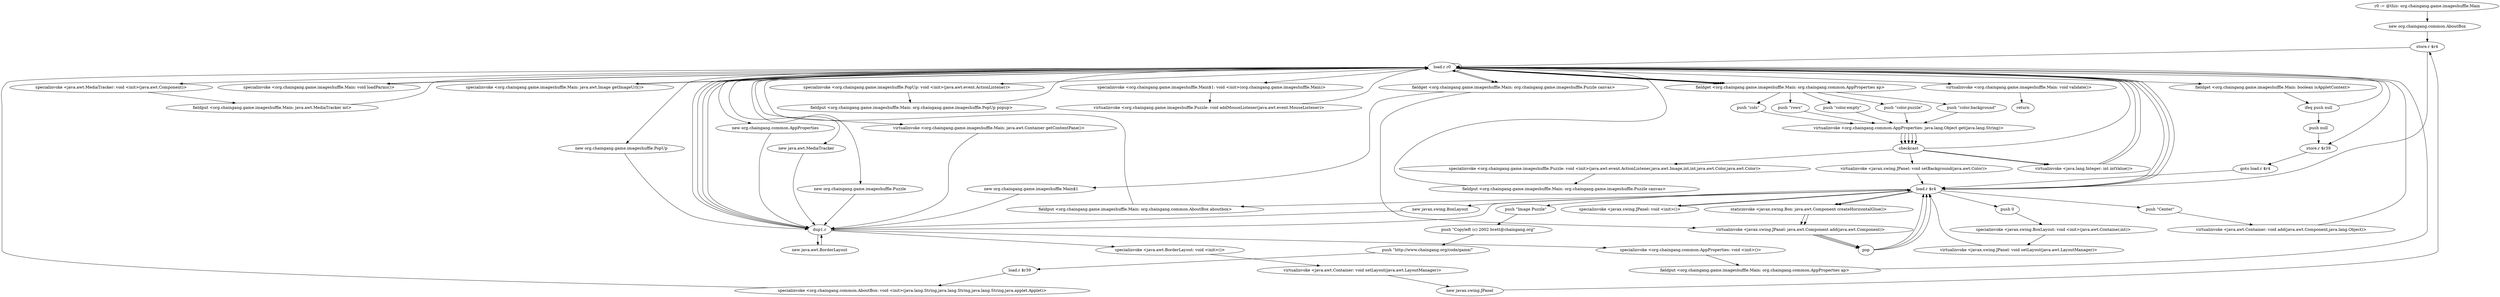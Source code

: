 digraph "" {
    "r0 := @this: org.chaingang.game.imageshuffle.Main"
    "new org.chaingang.common.AboutBox"
    "r0 := @this: org.chaingang.game.imageshuffle.Main"->"new org.chaingang.common.AboutBox";
    "store.r $r4"
    "new org.chaingang.common.AboutBox"->"store.r $r4";
    "load.r r0"
    "store.r $r4"->"load.r r0";
    "fieldget <org.chaingang.game.imageshuffle.Main: boolean isAppletContext>"
    "load.r r0"->"fieldget <org.chaingang.game.imageshuffle.Main: boolean isAppletContext>";
    "ifeq push null"
    "fieldget <org.chaingang.game.imageshuffle.Main: boolean isAppletContext>"->"ifeq push null";
    "ifeq push null"->"load.r r0";
    "store.r $r39"
    "load.r r0"->"store.r $r39";
    "goto load.r $r4"
    "store.r $r39"->"goto load.r $r4";
    "load.r $r4"
    "goto load.r $r4"->"load.r $r4";
    "push \"Image Puzzle\""
    "load.r $r4"->"push \"Image Puzzle\"";
    "push \"Copyleft (c) 2002 brett@chaingang.org\""
    "push \"Image Puzzle\""->"push \"Copyleft (c) 2002 brett@chaingang.org\"";
    "push \"http://www.chaingang.org/code/game/\""
    "push \"Copyleft (c) 2002 brett@chaingang.org\""->"push \"http://www.chaingang.org/code/game/\"";
    "load.r $r39"
    "push \"http://www.chaingang.org/code/game/\""->"load.r $r39";
    "specialinvoke <org.chaingang.common.AboutBox: void <init>(java.lang.String,java.lang.String,java.lang.String,java.applet.Applet)>"
    "load.r $r39"->"specialinvoke <org.chaingang.common.AboutBox: void <init>(java.lang.String,java.lang.String,java.lang.String,java.applet.Applet)>";
    "specialinvoke <org.chaingang.common.AboutBox: void <init>(java.lang.String,java.lang.String,java.lang.String,java.applet.Applet)>"->"load.r r0";
    "load.r r0"->"load.r $r4";
    "fieldput <org.chaingang.game.imageshuffle.Main: org.chaingang.common.AboutBox aboutbox>"
    "load.r $r4"->"fieldput <org.chaingang.game.imageshuffle.Main: org.chaingang.common.AboutBox aboutbox>";
    "fieldput <org.chaingang.game.imageshuffle.Main: org.chaingang.common.AboutBox aboutbox>"->"load.r r0";
    "new org.chaingang.common.AppProperties"
    "load.r r0"->"new org.chaingang.common.AppProperties";
    "dup1.r"
    "new org.chaingang.common.AppProperties"->"dup1.r";
    "specialinvoke <org.chaingang.common.AppProperties: void <init>()>"
    "dup1.r"->"specialinvoke <org.chaingang.common.AppProperties: void <init>()>";
    "fieldput <org.chaingang.game.imageshuffle.Main: org.chaingang.common.AppProperties ap>"
    "specialinvoke <org.chaingang.common.AppProperties: void <init>()>"->"fieldput <org.chaingang.game.imageshuffle.Main: org.chaingang.common.AppProperties ap>";
    "fieldput <org.chaingang.game.imageshuffle.Main: org.chaingang.common.AppProperties ap>"->"load.r r0";
    "new java.awt.MediaTracker"
    "load.r r0"->"new java.awt.MediaTracker";
    "new java.awt.MediaTracker"->"dup1.r";
    "dup1.r"->"load.r r0";
    "specialinvoke <java.awt.MediaTracker: void <init>(java.awt.Component)>"
    "load.r r0"->"specialinvoke <java.awt.MediaTracker: void <init>(java.awt.Component)>";
    "fieldput <org.chaingang.game.imageshuffle.Main: java.awt.MediaTracker mt>"
    "specialinvoke <java.awt.MediaTracker: void <init>(java.awt.Component)>"->"fieldput <org.chaingang.game.imageshuffle.Main: java.awt.MediaTracker mt>";
    "fieldput <org.chaingang.game.imageshuffle.Main: java.awt.MediaTracker mt>"->"load.r r0";
    "specialinvoke <org.chaingang.game.imageshuffle.Main: void loadParms()>"
    "load.r r0"->"specialinvoke <org.chaingang.game.imageshuffle.Main: void loadParms()>";
    "specialinvoke <org.chaingang.game.imageshuffle.Main: void loadParms()>"->"load.r r0";
    "new org.chaingang.game.imageshuffle.Puzzle"
    "load.r r0"->"new org.chaingang.game.imageshuffle.Puzzle";
    "new org.chaingang.game.imageshuffle.Puzzle"->"dup1.r";
    "dup1.r"->"load.r r0";
    "load.r r0"->"load.r r0";
    "specialinvoke <org.chaingang.game.imageshuffle.Main: java.awt.Image getImageUrl()>"
    "load.r r0"->"specialinvoke <org.chaingang.game.imageshuffle.Main: java.awt.Image getImageUrl()>";
    "specialinvoke <org.chaingang.game.imageshuffle.Main: java.awt.Image getImageUrl()>"->"load.r r0";
    "fieldget <org.chaingang.game.imageshuffle.Main: org.chaingang.common.AppProperties ap>"
    "load.r r0"->"fieldget <org.chaingang.game.imageshuffle.Main: org.chaingang.common.AppProperties ap>";
    "push \"cols\""
    "fieldget <org.chaingang.game.imageshuffle.Main: org.chaingang.common.AppProperties ap>"->"push \"cols\"";
    "virtualinvoke <org.chaingang.common.AppProperties: java.lang.Object get(java.lang.String)>"
    "push \"cols\""->"virtualinvoke <org.chaingang.common.AppProperties: java.lang.Object get(java.lang.String)>";
    "checkcast"
    "virtualinvoke <org.chaingang.common.AppProperties: java.lang.Object get(java.lang.String)>"->"checkcast";
    "virtualinvoke <java.lang.Integer: int intValue()>"
    "checkcast"->"virtualinvoke <java.lang.Integer: int intValue()>";
    "virtualinvoke <java.lang.Integer: int intValue()>"->"load.r r0";
    "load.r r0"->"fieldget <org.chaingang.game.imageshuffle.Main: org.chaingang.common.AppProperties ap>";
    "push \"rows\""
    "fieldget <org.chaingang.game.imageshuffle.Main: org.chaingang.common.AppProperties ap>"->"push \"rows\"";
    "push \"rows\""->"virtualinvoke <org.chaingang.common.AppProperties: java.lang.Object get(java.lang.String)>";
    "virtualinvoke <org.chaingang.common.AppProperties: java.lang.Object get(java.lang.String)>"->"checkcast";
    "checkcast"->"virtualinvoke <java.lang.Integer: int intValue()>";
    "virtualinvoke <java.lang.Integer: int intValue()>"->"load.r r0";
    "load.r r0"->"fieldget <org.chaingang.game.imageshuffle.Main: org.chaingang.common.AppProperties ap>";
    "push \"color.empty\""
    "fieldget <org.chaingang.game.imageshuffle.Main: org.chaingang.common.AppProperties ap>"->"push \"color.empty\"";
    "push \"color.empty\""->"virtualinvoke <org.chaingang.common.AppProperties: java.lang.Object get(java.lang.String)>";
    "virtualinvoke <org.chaingang.common.AppProperties: java.lang.Object get(java.lang.String)>"->"checkcast";
    "checkcast"->"load.r r0";
    "load.r r0"->"fieldget <org.chaingang.game.imageshuffle.Main: org.chaingang.common.AppProperties ap>";
    "push \"color.puzzle\""
    "fieldget <org.chaingang.game.imageshuffle.Main: org.chaingang.common.AppProperties ap>"->"push \"color.puzzle\"";
    "push \"color.puzzle\""->"virtualinvoke <org.chaingang.common.AppProperties: java.lang.Object get(java.lang.String)>";
    "virtualinvoke <org.chaingang.common.AppProperties: java.lang.Object get(java.lang.String)>"->"checkcast";
    "specialinvoke <org.chaingang.game.imageshuffle.Puzzle: void <init>(java.awt.event.ActionListener,java.awt.Image,int,int,java.awt.Color,java.awt.Color)>"
    "checkcast"->"specialinvoke <org.chaingang.game.imageshuffle.Puzzle: void <init>(java.awt.event.ActionListener,java.awt.Image,int,int,java.awt.Color,java.awt.Color)>";
    "fieldput <org.chaingang.game.imageshuffle.Main: org.chaingang.game.imageshuffle.Puzzle canvas>"
    "specialinvoke <org.chaingang.game.imageshuffle.Puzzle: void <init>(java.awt.event.ActionListener,java.awt.Image,int,int,java.awt.Color,java.awt.Color)>"->"fieldput <org.chaingang.game.imageshuffle.Main: org.chaingang.game.imageshuffle.Puzzle canvas>";
    "fieldput <org.chaingang.game.imageshuffle.Main: org.chaingang.game.imageshuffle.Puzzle canvas>"->"load.r r0";
    "virtualinvoke <org.chaingang.game.imageshuffle.Main: java.awt.Container getContentPane()>"
    "load.r r0"->"virtualinvoke <org.chaingang.game.imageshuffle.Main: java.awt.Container getContentPane()>";
    "virtualinvoke <org.chaingang.game.imageshuffle.Main: java.awt.Container getContentPane()>"->"dup1.r";
    "new java.awt.BorderLayout"
    "dup1.r"->"new java.awt.BorderLayout";
    "new java.awt.BorderLayout"->"dup1.r";
    "specialinvoke <java.awt.BorderLayout: void <init>()>"
    "dup1.r"->"specialinvoke <java.awt.BorderLayout: void <init>()>";
    "virtualinvoke <java.awt.Container: void setLayout(java.awt.LayoutManager)>"
    "specialinvoke <java.awt.BorderLayout: void <init>()>"->"virtualinvoke <java.awt.Container: void setLayout(java.awt.LayoutManager)>";
    "new javax.swing.JPanel"
    "virtualinvoke <java.awt.Container: void setLayout(java.awt.LayoutManager)>"->"new javax.swing.JPanel";
    "new javax.swing.JPanel"->"store.r $r4";
    "store.r $r4"->"load.r $r4";
    "specialinvoke <javax.swing.JPanel: void <init>()>"
    "load.r $r4"->"specialinvoke <javax.swing.JPanel: void <init>()>";
    "specialinvoke <javax.swing.JPanel: void <init>()>"->"load.r $r4";
    "load.r $r4"->"load.r r0";
    "load.r r0"->"fieldget <org.chaingang.game.imageshuffle.Main: org.chaingang.common.AppProperties ap>";
    "push \"color.background\""
    "fieldget <org.chaingang.game.imageshuffle.Main: org.chaingang.common.AppProperties ap>"->"push \"color.background\"";
    "push \"color.background\""->"virtualinvoke <org.chaingang.common.AppProperties: java.lang.Object get(java.lang.String)>";
    "virtualinvoke <org.chaingang.common.AppProperties: java.lang.Object get(java.lang.String)>"->"checkcast";
    "virtualinvoke <javax.swing.JPanel: void setBackground(java.awt.Color)>"
    "checkcast"->"virtualinvoke <javax.swing.JPanel: void setBackground(java.awt.Color)>";
    "virtualinvoke <javax.swing.JPanel: void setBackground(java.awt.Color)>"->"load.r $r4";
    "new javax.swing.BoxLayout"
    "load.r $r4"->"new javax.swing.BoxLayout";
    "new javax.swing.BoxLayout"->"dup1.r";
    "dup1.r"->"load.r $r4";
    "push 0"
    "load.r $r4"->"push 0";
    "specialinvoke <javax.swing.BoxLayout: void <init>(java.awt.Container,int)>"
    "push 0"->"specialinvoke <javax.swing.BoxLayout: void <init>(java.awt.Container,int)>";
    "virtualinvoke <javax.swing.JPanel: void setLayout(java.awt.LayoutManager)>"
    "specialinvoke <javax.swing.BoxLayout: void <init>(java.awt.Container,int)>"->"virtualinvoke <javax.swing.JPanel: void setLayout(java.awt.LayoutManager)>";
    "virtualinvoke <javax.swing.JPanel: void setLayout(java.awt.LayoutManager)>"->"load.r $r4";
    "staticinvoke <javax.swing.Box: java.awt.Component createHorizontalGlue()>"
    "load.r $r4"->"staticinvoke <javax.swing.Box: java.awt.Component createHorizontalGlue()>";
    "virtualinvoke <javax.swing.JPanel: java.awt.Component add(java.awt.Component)>"
    "staticinvoke <javax.swing.Box: java.awt.Component createHorizontalGlue()>"->"virtualinvoke <javax.swing.JPanel: java.awt.Component add(java.awt.Component)>";
    "pop"
    "virtualinvoke <javax.swing.JPanel: java.awt.Component add(java.awt.Component)>"->"pop";
    "pop"->"load.r $r4";
    "load.r $r4"->"load.r r0";
    "fieldget <org.chaingang.game.imageshuffle.Main: org.chaingang.game.imageshuffle.Puzzle canvas>"
    "load.r r0"->"fieldget <org.chaingang.game.imageshuffle.Main: org.chaingang.game.imageshuffle.Puzzle canvas>";
    "fieldget <org.chaingang.game.imageshuffle.Main: org.chaingang.game.imageshuffle.Puzzle canvas>"->"virtualinvoke <javax.swing.JPanel: java.awt.Component add(java.awt.Component)>";
    "virtualinvoke <javax.swing.JPanel: java.awt.Component add(java.awt.Component)>"->"pop";
    "pop"->"load.r $r4";
    "load.r $r4"->"staticinvoke <javax.swing.Box: java.awt.Component createHorizontalGlue()>";
    "staticinvoke <javax.swing.Box: java.awt.Component createHorizontalGlue()>"->"virtualinvoke <javax.swing.JPanel: java.awt.Component add(java.awt.Component)>";
    "virtualinvoke <javax.swing.JPanel: java.awt.Component add(java.awt.Component)>"->"pop";
    "pop"->"load.r $r4";
    "push \"Center\""
    "load.r $r4"->"push \"Center\"";
    "virtualinvoke <java.awt.Container: void add(java.awt.Component,java.lang.Object)>"
    "push \"Center\""->"virtualinvoke <java.awt.Container: void add(java.awt.Component,java.lang.Object)>";
    "virtualinvoke <java.awt.Container: void add(java.awt.Component,java.lang.Object)>"->"load.r r0";
    "new org.chaingang.game.imageshuffle.PopUp"
    "load.r r0"->"new org.chaingang.game.imageshuffle.PopUp";
    "new org.chaingang.game.imageshuffle.PopUp"->"dup1.r";
    "dup1.r"->"load.r r0";
    "specialinvoke <org.chaingang.game.imageshuffle.PopUp: void <init>(java.awt.event.ActionListener)>"
    "load.r r0"->"specialinvoke <org.chaingang.game.imageshuffle.PopUp: void <init>(java.awt.event.ActionListener)>";
    "fieldput <org.chaingang.game.imageshuffle.Main: org.chaingang.game.imageshuffle.PopUp popup>"
    "specialinvoke <org.chaingang.game.imageshuffle.PopUp: void <init>(java.awt.event.ActionListener)>"->"fieldput <org.chaingang.game.imageshuffle.Main: org.chaingang.game.imageshuffle.PopUp popup>";
    "fieldput <org.chaingang.game.imageshuffle.Main: org.chaingang.game.imageshuffle.PopUp popup>"->"load.r r0";
    "load.r r0"->"fieldget <org.chaingang.game.imageshuffle.Main: org.chaingang.game.imageshuffle.Puzzle canvas>";
    "new org.chaingang.game.imageshuffle.Main$1"
    "fieldget <org.chaingang.game.imageshuffle.Main: org.chaingang.game.imageshuffle.Puzzle canvas>"->"new org.chaingang.game.imageshuffle.Main$1";
    "new org.chaingang.game.imageshuffle.Main$1"->"dup1.r";
    "dup1.r"->"load.r r0";
    "specialinvoke <org.chaingang.game.imageshuffle.Main$1: void <init>(org.chaingang.game.imageshuffle.Main)>"
    "load.r r0"->"specialinvoke <org.chaingang.game.imageshuffle.Main$1: void <init>(org.chaingang.game.imageshuffle.Main)>";
    "virtualinvoke <org.chaingang.game.imageshuffle.Puzzle: void addMouseListener(java.awt.event.MouseListener)>"
    "specialinvoke <org.chaingang.game.imageshuffle.Main$1: void <init>(org.chaingang.game.imageshuffle.Main)>"->"virtualinvoke <org.chaingang.game.imageshuffle.Puzzle: void addMouseListener(java.awt.event.MouseListener)>";
    "virtualinvoke <org.chaingang.game.imageshuffle.Puzzle: void addMouseListener(java.awt.event.MouseListener)>"->"load.r r0";
    "virtualinvoke <org.chaingang.game.imageshuffle.Main: void validate()>"
    "load.r r0"->"virtualinvoke <org.chaingang.game.imageshuffle.Main: void validate()>";
    "return"
    "virtualinvoke <org.chaingang.game.imageshuffle.Main: void validate()>"->"return";
    "push null"
    "ifeq push null"->"push null";
    "push null"->"store.r $r39";
}
